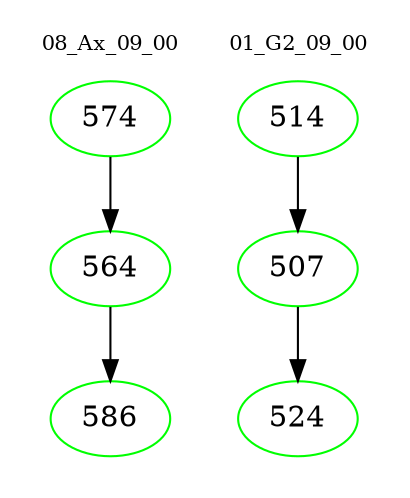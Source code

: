 digraph{
subgraph cluster_0 {
color = white
label = "08_Ax_09_00";
fontsize=10;
T0_574 [label="574", color="green"]
T0_574 -> T0_564 [color="black"]
T0_564 [label="564", color="green"]
T0_564 -> T0_586 [color="black"]
T0_586 [label="586", color="green"]
}
subgraph cluster_1 {
color = white
label = "01_G2_09_00";
fontsize=10;
T1_514 [label="514", color="green"]
T1_514 -> T1_507 [color="black"]
T1_507 [label="507", color="green"]
T1_507 -> T1_524 [color="black"]
T1_524 [label="524", color="green"]
}
}

